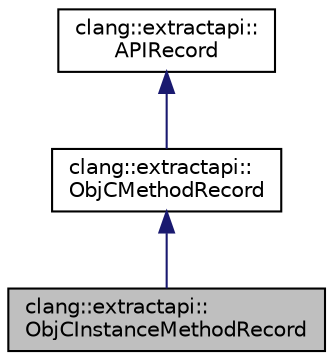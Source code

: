 digraph "clang::extractapi::ObjCInstanceMethodRecord"
{
 // LATEX_PDF_SIZE
  bgcolor="transparent";
  edge [fontname="Helvetica",fontsize="10",labelfontname="Helvetica",labelfontsize="10"];
  node [fontname="Helvetica",fontsize="10",shape=record];
  Node1 [label="clang::extractapi::\lObjCInstanceMethodRecord",height=0.2,width=0.4,color="black", fillcolor="grey75", style="filled", fontcolor="black",tooltip=" "];
  Node2 -> Node1 [dir="back",color="midnightblue",fontsize="10",style="solid",fontname="Helvetica"];
  Node2 [label="clang::extractapi::\lObjCMethodRecord",height=0.2,width=0.4,color="black",URL="$structclang_1_1extractapi_1_1ObjCMethodRecord.html",tooltip="This holds information associated with Objective-C methods."];
  Node3 -> Node2 [dir="back",color="midnightblue",fontsize="10",style="solid",fontname="Helvetica"];
  Node3 [label="clang::extractapi::\lAPIRecord",height=0.2,width=0.4,color="black",URL="$structclang_1_1extractapi_1_1APIRecord.html",tooltip="The base representation of an API record. Holds common symbol information."];
}
